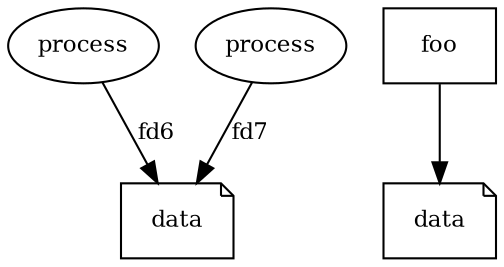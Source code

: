 digraph G {
    node [font=Ubuntu, fontsize=11];
    edge [font=Ubuntu, fontsize=11];

    data1 [label="data", shape=note];
    data2 [label="data", shape=note];
    filename [label="foo", shape=box];
    process1 [label="process", shape=oval];
    process2 [label="process", shape=oval];

    filename->data2;
    process1->data1 [label="fd6"];
    process2->data1 [label="fd7"];
}
